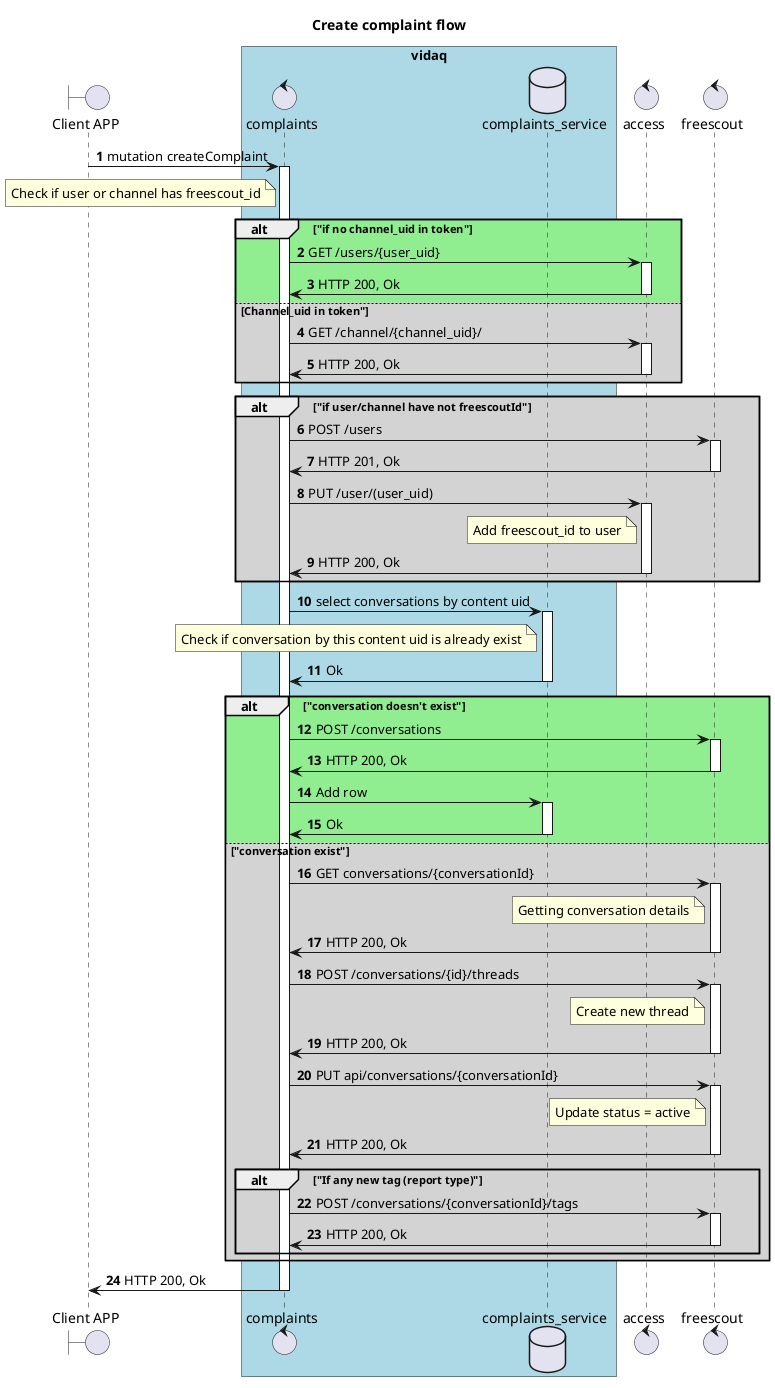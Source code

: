 @startuml

title "Create complaint flow"


boundary "Client APP" as GUI
box "vidaq" #LightBlue
control "complaints" as C
database "complaints_service" as CS
end box
control "access" as A
control "freescout" as F

autonumber

GUI -> C: mutation createComplaint
activate C
note left C
Check if user or channel has freescout_id
end note
alt #LightGreen "if no channel_uid in token"
C -> A: GET /users/{user_uid}
activate A
A -> C: HTTP 200, Ok
deactivate A
else #LightGrey Channel_uid in token"
C -> A: GET /channel/{channel_uid}/
activate A
A -> C: HTTP 200, Ok
deactivate A
end

alt #LightGrey "if user/channel have not freescoutId"
C -> F: POST /users
activate F
F -> C: HTTP 201, Ok
deactivate F
C -> A: PUT /user/(user_uid)
activate A
note left A
Add freescout_id to user
end note
A -> C: HTTP 200, Ok
deactivate A
end

C -> CS: select conversations by content uid
activate CS
note left CS
Check if conversation by this content uid is already exist
end note
CS -> C: Ok
deactivate CS



alt #LightGreen "conversation doesn't exist"
C -> F: POST /conversations
activate F
F -> C: HTTP 200, Ok
deactivate F
C -> CS: Add row
activate CS
CS -> C: Ok
deactivate CS
else #LightGrey "conversation exist"
C -> F: GET conversations/{conversationId}
activate F
note left F
Getting conversation details
end note
F -> C: HTTP 200, Ok
deactivate F
C -> F: POST /conversations/{id}/threads
activate F
note left F
Create new thread
end note
F -> C: HTTP 200, Ok
deactivate F

C -> F: PUT api/conversations/{conversationId}
activate F
note left F
Update status = active
end note
F -> C: HTTP 200, Ok
deactivate F

alt "If any new tag (report type)"
C -> F: POST /conversations/{conversationId}/tags
activate F
F -> C: HTTP 200, Ok
deactivate F
end
end

C -> GUI: HTTP 200, Ok
deactivate C

@enduml